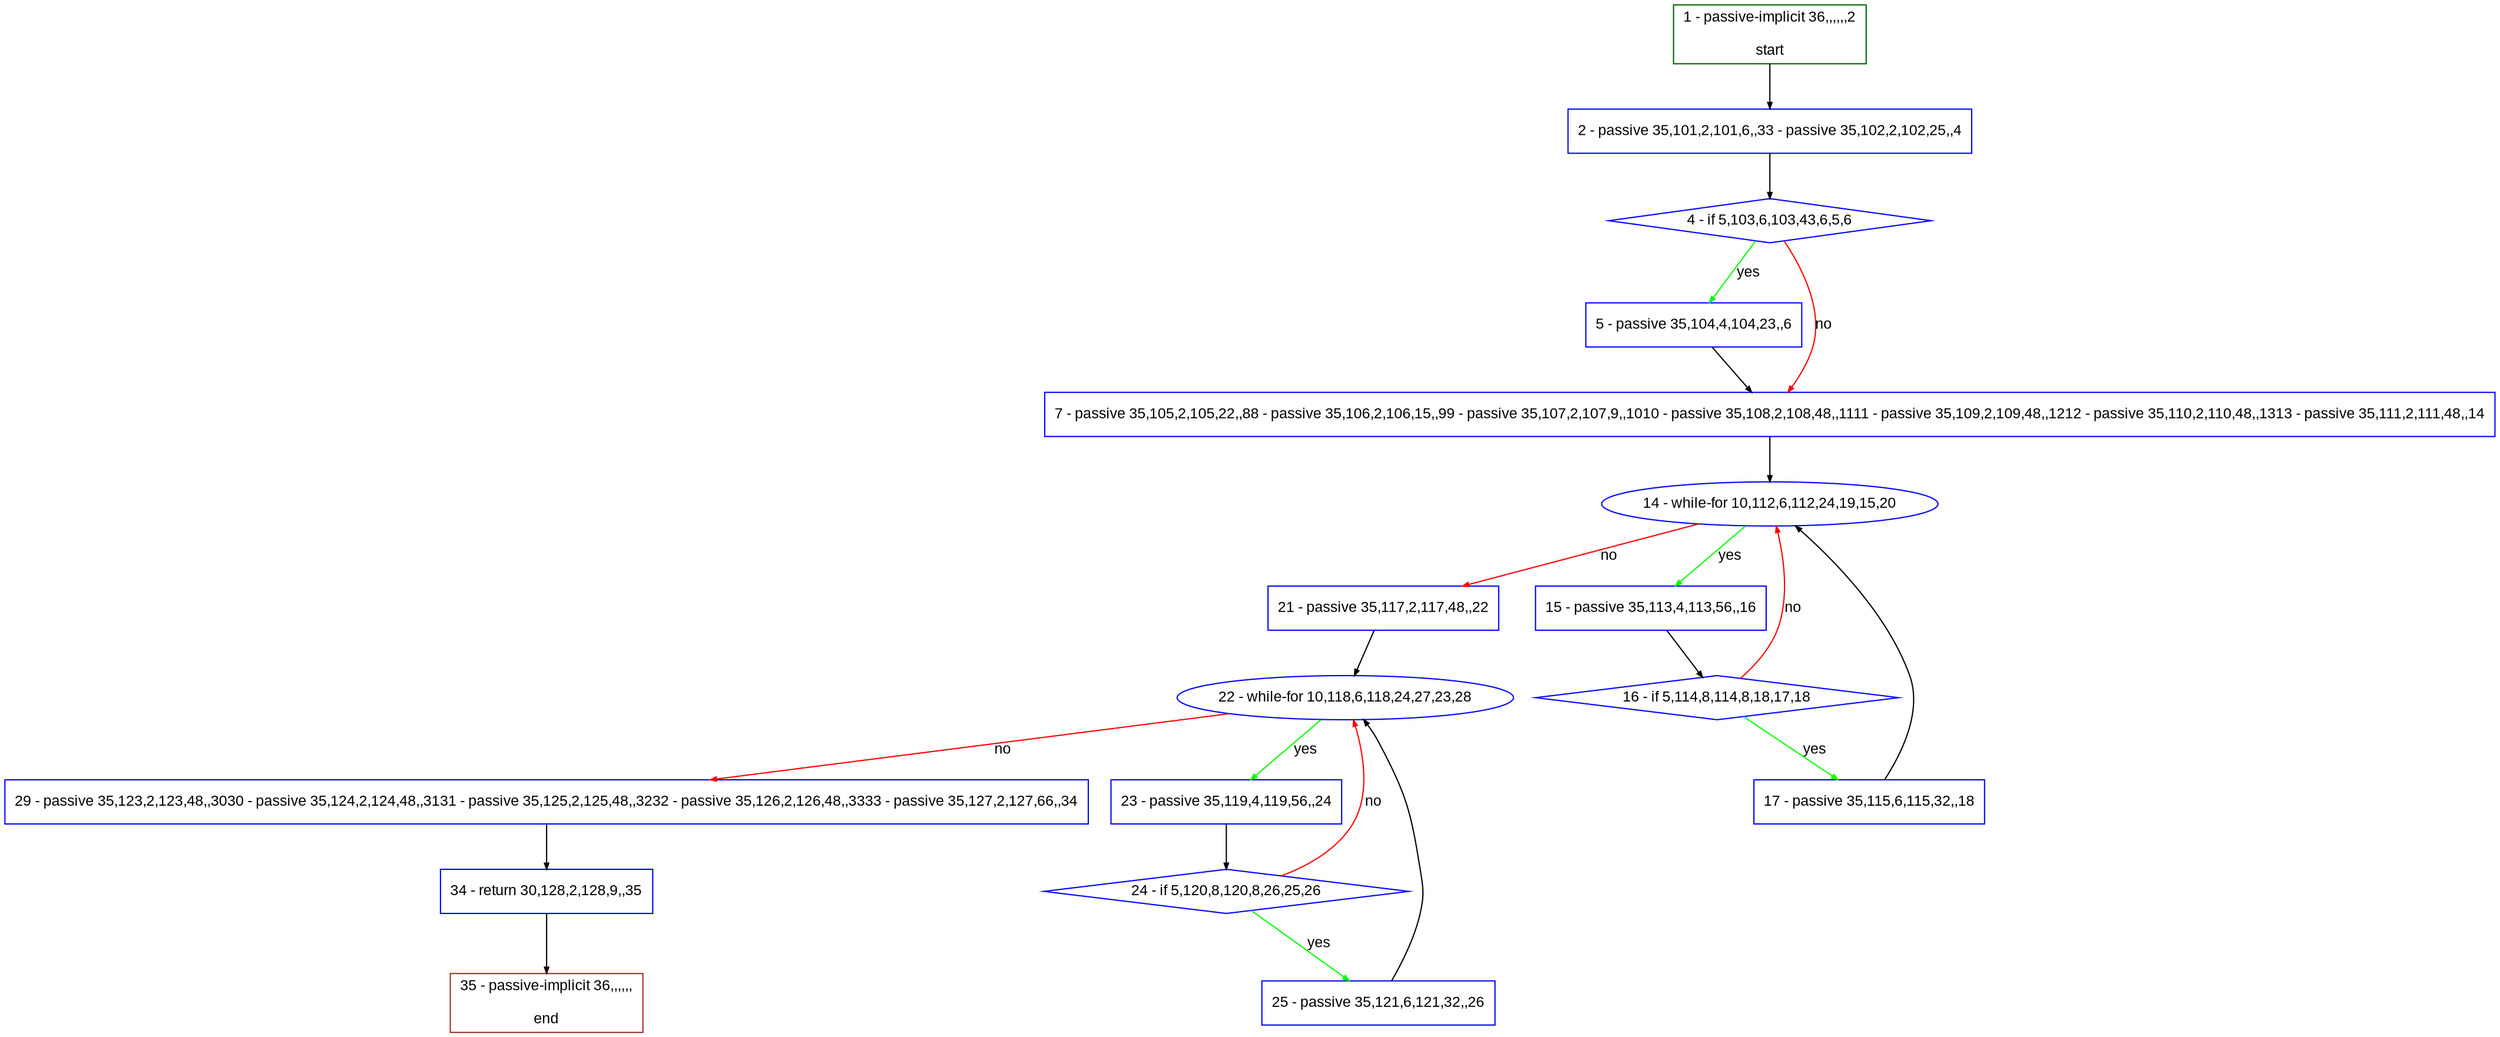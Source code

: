 digraph "" {
  graph [pack="true", label="", fontsize="12", packmode="clust", fontname="Arial", fillcolor="#FFFFCC", bgcolor="white", style="rounded,filled", compound="true"];
  node [node_initialized="no", label="", color="grey", fontsize="12", fillcolor="white", fontname="Arial", style="filled", shape="rectangle", compound="true", fixedsize="false"];
  edge [fontcolor="black", arrowhead="normal", arrowtail="none", arrowsize="0.5", ltail="", label="", color="black", fontsize="12", lhead="", fontname="Arial", dir="forward", compound="true"];
  __N1 [label="2 - passive 35,101,2,101,6,,33 - passive 35,102,2,102,25,,4", color="#0000ff", fillcolor="#ffffff", style="filled", shape="box"];
  __N2 [label="1 - passive-implicit 36,,,,,,2\n\nstart", color="#006400", fillcolor="#ffffff", style="filled", shape="box"];
  __N3 [label="4 - if 5,103,6,103,43,6,5,6", color="#0000ff", fillcolor="#ffffff", style="filled", shape="diamond"];
  __N4 [label="5 - passive 35,104,4,104,23,,6", color="#0000ff", fillcolor="#ffffff", style="filled", shape="box"];
  __N5 [label="7 - passive 35,105,2,105,22,,88 - passive 35,106,2,106,15,,99 - passive 35,107,2,107,9,,1010 - passive 35,108,2,108,48,,1111 - passive 35,109,2,109,48,,1212 - passive 35,110,2,110,48,,1313 - passive 35,111,2,111,48,,14", color="#0000ff", fillcolor="#ffffff", style="filled", shape="box"];
  __N6 [label="14 - while-for 10,112,6,112,24,19,15,20", color="#0000ff", fillcolor="#ffffff", style="filled", shape="oval"];
  __N7 [label="15 - passive 35,113,4,113,56,,16", color="#0000ff", fillcolor="#ffffff", style="filled", shape="box"];
  __N8 [label="21 - passive 35,117,2,117,48,,22", color="#0000ff", fillcolor="#ffffff", style="filled", shape="box"];
  __N9 [label="16 - if 5,114,8,114,8,18,17,18", color="#0000ff", fillcolor="#ffffff", style="filled", shape="diamond"];
  __N10 [label="17 - passive 35,115,6,115,32,,18", color="#0000ff", fillcolor="#ffffff", style="filled", shape="box"];
  __N11 [label="22 - while-for 10,118,6,118,24,27,23,28", color="#0000ff", fillcolor="#ffffff", style="filled", shape="oval"];
  __N12 [label="23 - passive 35,119,4,119,56,,24", color="#0000ff", fillcolor="#ffffff", style="filled", shape="box"];
  __N13 [label="29 - passive 35,123,2,123,48,,3030 - passive 35,124,2,124,48,,3131 - passive 35,125,2,125,48,,3232 - passive 35,126,2,126,48,,3333 - passive 35,127,2,127,66,,34", color="#0000ff", fillcolor="#ffffff", style="filled", shape="box"];
  __N14 [label="24 - if 5,120,8,120,8,26,25,26", color="#0000ff", fillcolor="#ffffff", style="filled", shape="diamond"];
  __N15 [label="25 - passive 35,121,6,121,32,,26", color="#0000ff", fillcolor="#ffffff", style="filled", shape="box"];
  __N16 [label="34 - return 30,128,2,128,9,,35", color="#0000ff", fillcolor="#ffffff", style="filled", shape="box"];
  __N17 [label="35 - passive-implicit 36,,,,,,\n\nend", color="#a52a2a", fillcolor="#ffffff", style="filled", shape="box"];
  __N2 -> __N1 [arrowhead="normal", arrowtail="none", color="#000000", label="", dir="forward"];
  __N1 -> __N3 [arrowhead="normal", arrowtail="none", color="#000000", label="", dir="forward"];
  __N3 -> __N4 [arrowhead="normal", arrowtail="none", color="#00ff00", label="yes", dir="forward"];
  __N3 -> __N5 [arrowhead="normal", arrowtail="none", color="#ff0000", label="no", dir="forward"];
  __N4 -> __N5 [arrowhead="normal", arrowtail="none", color="#000000", label="", dir="forward"];
  __N5 -> __N6 [arrowhead="normal", arrowtail="none", color="#000000", label="", dir="forward"];
  __N6 -> __N7 [arrowhead="normal", arrowtail="none", color="#00ff00", label="yes", dir="forward"];
  __N6 -> __N8 [arrowhead="normal", arrowtail="none", color="#ff0000", label="no", dir="forward"];
  __N7 -> __N9 [arrowhead="normal", arrowtail="none", color="#000000", label="", dir="forward"];
  __N9 -> __N6 [arrowhead="normal", arrowtail="none", color="#ff0000", label="no", dir="forward"];
  __N9 -> __N10 [arrowhead="normal", arrowtail="none", color="#00ff00", label="yes", dir="forward"];
  __N10 -> __N6 [arrowhead="normal", arrowtail="none", color="#000000", label="", dir="forward"];
  __N8 -> __N11 [arrowhead="normal", arrowtail="none", color="#000000", label="", dir="forward"];
  __N11 -> __N12 [arrowhead="normal", arrowtail="none", color="#00ff00", label="yes", dir="forward"];
  __N11 -> __N13 [arrowhead="normal", arrowtail="none", color="#ff0000", label="no", dir="forward"];
  __N12 -> __N14 [arrowhead="normal", arrowtail="none", color="#000000", label="", dir="forward"];
  __N14 -> __N11 [arrowhead="normal", arrowtail="none", color="#ff0000", label="no", dir="forward"];
  __N14 -> __N15 [arrowhead="normal", arrowtail="none", color="#00ff00", label="yes", dir="forward"];
  __N15 -> __N11 [arrowhead="normal", arrowtail="none", color="#000000", label="", dir="forward"];
  __N13 -> __N16 [arrowhead="normal", arrowtail="none", color="#000000", label="", dir="forward"];
  __N16 -> __N17 [arrowhead="normal", arrowtail="none", color="#000000", label="", dir="forward"];
}

